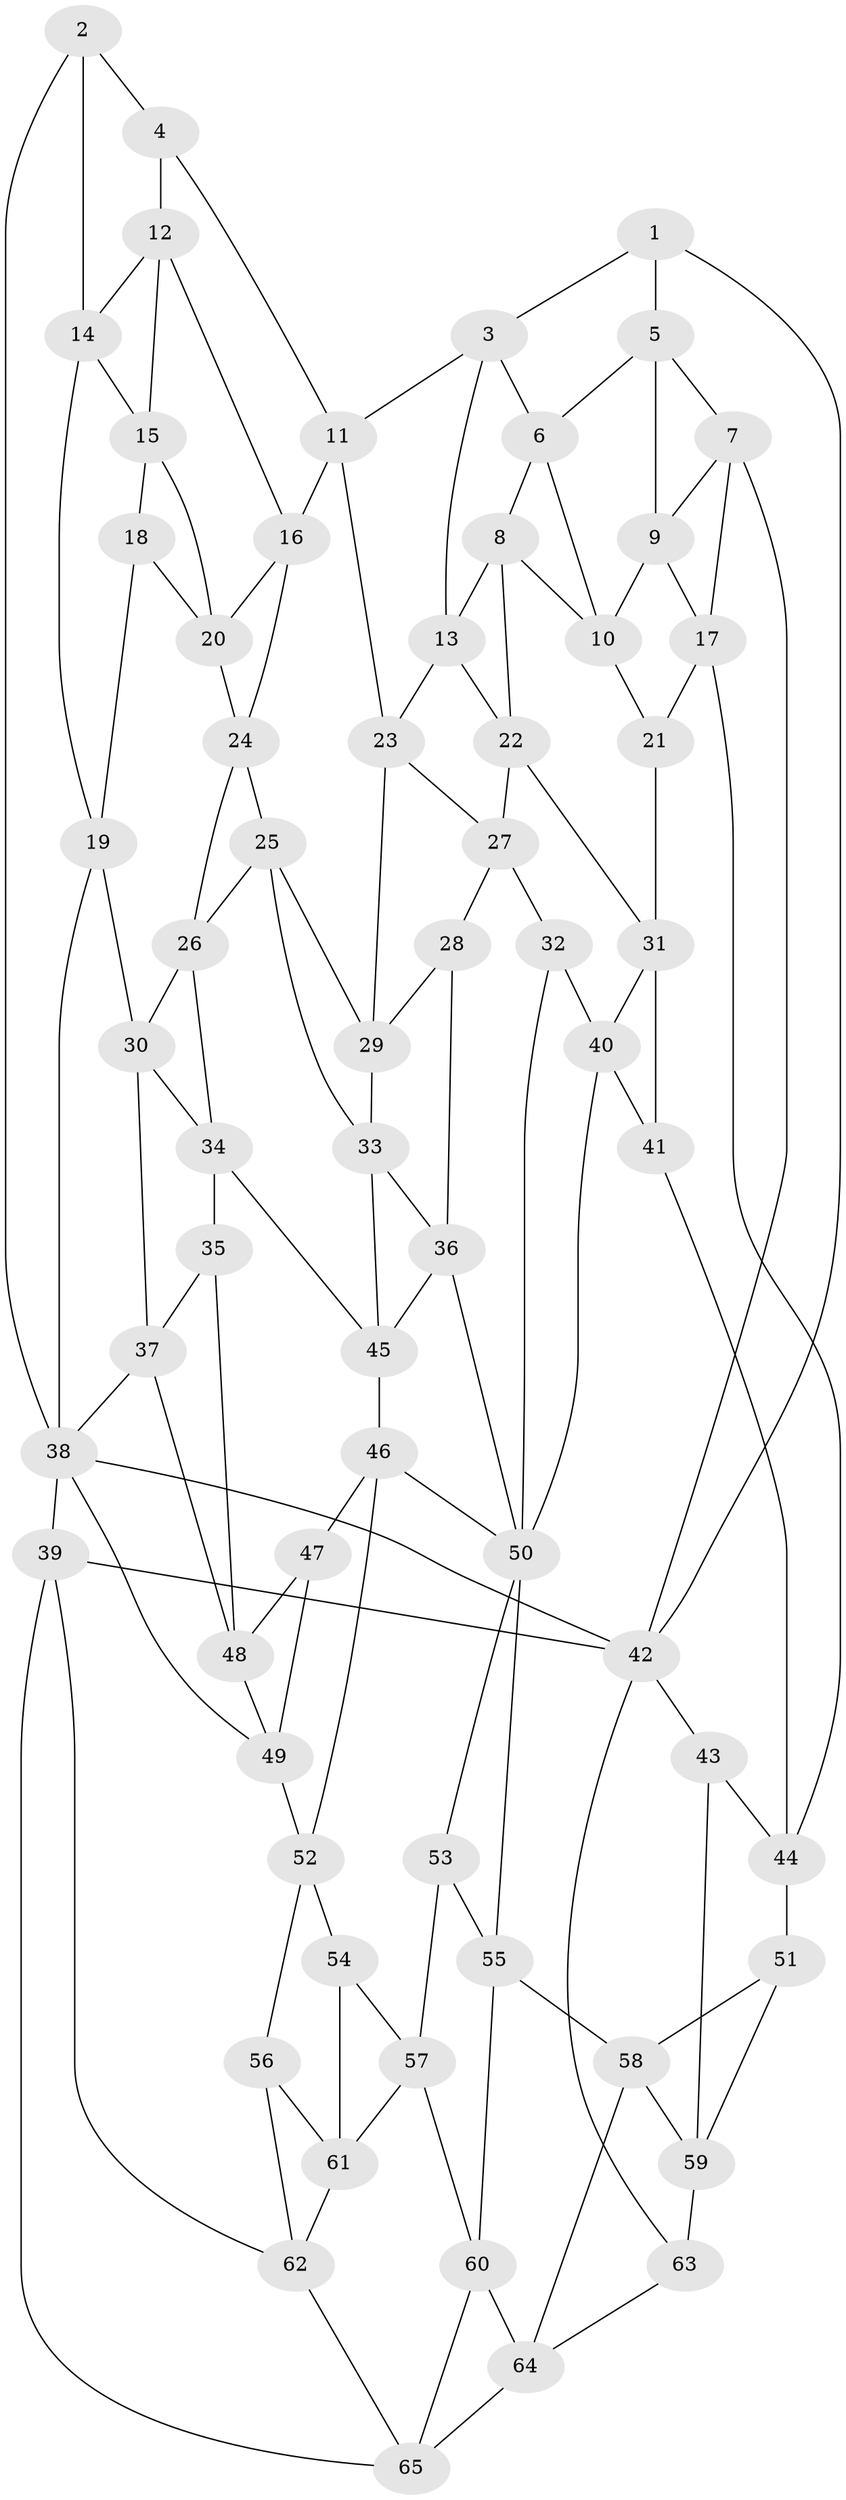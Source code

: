 // original degree distribution, {3: 0.023076923076923078, 5: 0.5, 6: 0.23846153846153847, 4: 0.23846153846153847}
// Generated by graph-tools (version 1.1) at 2025/50/03/09/25 03:50:58]
// undirected, 65 vertices, 125 edges
graph export_dot {
graph [start="1"]
  node [color=gray90,style=filled];
  1;
  2;
  3;
  4;
  5;
  6;
  7;
  8;
  9;
  10;
  11;
  12;
  13;
  14;
  15;
  16;
  17;
  18;
  19;
  20;
  21;
  22;
  23;
  24;
  25;
  26;
  27;
  28;
  29;
  30;
  31;
  32;
  33;
  34;
  35;
  36;
  37;
  38;
  39;
  40;
  41;
  42;
  43;
  44;
  45;
  46;
  47;
  48;
  49;
  50;
  51;
  52;
  53;
  54;
  55;
  56;
  57;
  58;
  59;
  60;
  61;
  62;
  63;
  64;
  65;
  1 -- 3 [weight=1.0];
  1 -- 5 [weight=1.0];
  1 -- 42 [weight=1.0];
  2 -- 4 [weight=1.0];
  2 -- 14 [weight=1.0];
  2 -- 38 [weight=1.0];
  3 -- 6 [weight=1.0];
  3 -- 11 [weight=1.0];
  3 -- 13 [weight=1.0];
  4 -- 11 [weight=1.0];
  4 -- 12 [weight=1.0];
  5 -- 6 [weight=1.0];
  5 -- 7 [weight=1.0];
  5 -- 9 [weight=1.0];
  6 -- 8 [weight=1.0];
  6 -- 10 [weight=1.0];
  7 -- 9 [weight=1.0];
  7 -- 17 [weight=1.0];
  7 -- 42 [weight=1.0];
  8 -- 10 [weight=1.0];
  8 -- 13 [weight=1.0];
  8 -- 22 [weight=1.0];
  9 -- 10 [weight=1.0];
  9 -- 17 [weight=1.0];
  10 -- 21 [weight=1.0];
  11 -- 16 [weight=1.0];
  11 -- 23 [weight=1.0];
  12 -- 14 [weight=1.0];
  12 -- 15 [weight=1.0];
  12 -- 16 [weight=1.0];
  13 -- 22 [weight=1.0];
  13 -- 23 [weight=1.0];
  14 -- 15 [weight=1.0];
  14 -- 19 [weight=1.0];
  15 -- 18 [weight=1.0];
  15 -- 20 [weight=1.0];
  16 -- 20 [weight=1.0];
  16 -- 24 [weight=1.0];
  17 -- 21 [weight=1.0];
  17 -- 44 [weight=1.0];
  18 -- 19 [weight=1.0];
  18 -- 20 [weight=1.0];
  19 -- 30 [weight=1.0];
  19 -- 38 [weight=1.0];
  20 -- 24 [weight=1.0];
  21 -- 31 [weight=1.0];
  22 -- 27 [weight=1.0];
  22 -- 31 [weight=1.0];
  23 -- 27 [weight=1.0];
  23 -- 29 [weight=1.0];
  24 -- 25 [weight=1.0];
  24 -- 26 [weight=1.0];
  25 -- 26 [weight=1.0];
  25 -- 29 [weight=1.0];
  25 -- 33 [weight=1.0];
  26 -- 30 [weight=1.0];
  26 -- 34 [weight=1.0];
  27 -- 28 [weight=1.0];
  27 -- 32 [weight=1.0];
  28 -- 29 [weight=1.0];
  28 -- 36 [weight=1.0];
  29 -- 33 [weight=1.0];
  30 -- 34 [weight=1.0];
  30 -- 37 [weight=1.0];
  31 -- 40 [weight=1.0];
  31 -- 41 [weight=1.0];
  32 -- 40 [weight=1.0];
  32 -- 50 [weight=1.0];
  33 -- 36 [weight=1.0];
  33 -- 45 [weight=1.0];
  34 -- 35 [weight=1.0];
  34 -- 45 [weight=1.0];
  35 -- 37 [weight=1.0];
  35 -- 48 [weight=1.0];
  36 -- 45 [weight=1.0];
  36 -- 50 [weight=1.0];
  37 -- 38 [weight=1.0];
  37 -- 48 [weight=1.0];
  38 -- 39 [weight=2.0];
  38 -- 42 [weight=1.0];
  38 -- 49 [weight=1.0];
  39 -- 42 [weight=1.0];
  39 -- 62 [weight=1.0];
  39 -- 65 [weight=1.0];
  40 -- 41 [weight=1.0];
  40 -- 50 [weight=1.0];
  41 -- 44 [weight=1.0];
  42 -- 43 [weight=1.0];
  42 -- 63 [weight=1.0];
  43 -- 44 [weight=1.0];
  43 -- 59 [weight=1.0];
  44 -- 51 [weight=1.0];
  45 -- 46 [weight=1.0];
  46 -- 47 [weight=1.0];
  46 -- 50 [weight=1.0];
  46 -- 52 [weight=1.0];
  47 -- 48 [weight=1.0];
  47 -- 49 [weight=1.0];
  48 -- 49 [weight=1.0];
  49 -- 52 [weight=1.0];
  50 -- 53 [weight=1.0];
  50 -- 55 [weight=1.0];
  51 -- 58 [weight=1.0];
  51 -- 59 [weight=1.0];
  52 -- 54 [weight=1.0];
  52 -- 56 [weight=1.0];
  53 -- 55 [weight=1.0];
  53 -- 57 [weight=1.0];
  54 -- 57 [weight=1.0];
  54 -- 61 [weight=1.0];
  55 -- 58 [weight=1.0];
  55 -- 60 [weight=1.0];
  56 -- 61 [weight=1.0];
  56 -- 62 [weight=1.0];
  57 -- 60 [weight=1.0];
  57 -- 61 [weight=1.0];
  58 -- 59 [weight=1.0];
  58 -- 64 [weight=1.0];
  59 -- 63 [weight=1.0];
  60 -- 64 [weight=1.0];
  60 -- 65 [weight=1.0];
  61 -- 62 [weight=1.0];
  62 -- 65 [weight=1.0];
  63 -- 64 [weight=1.0];
  64 -- 65 [weight=1.0];
}
